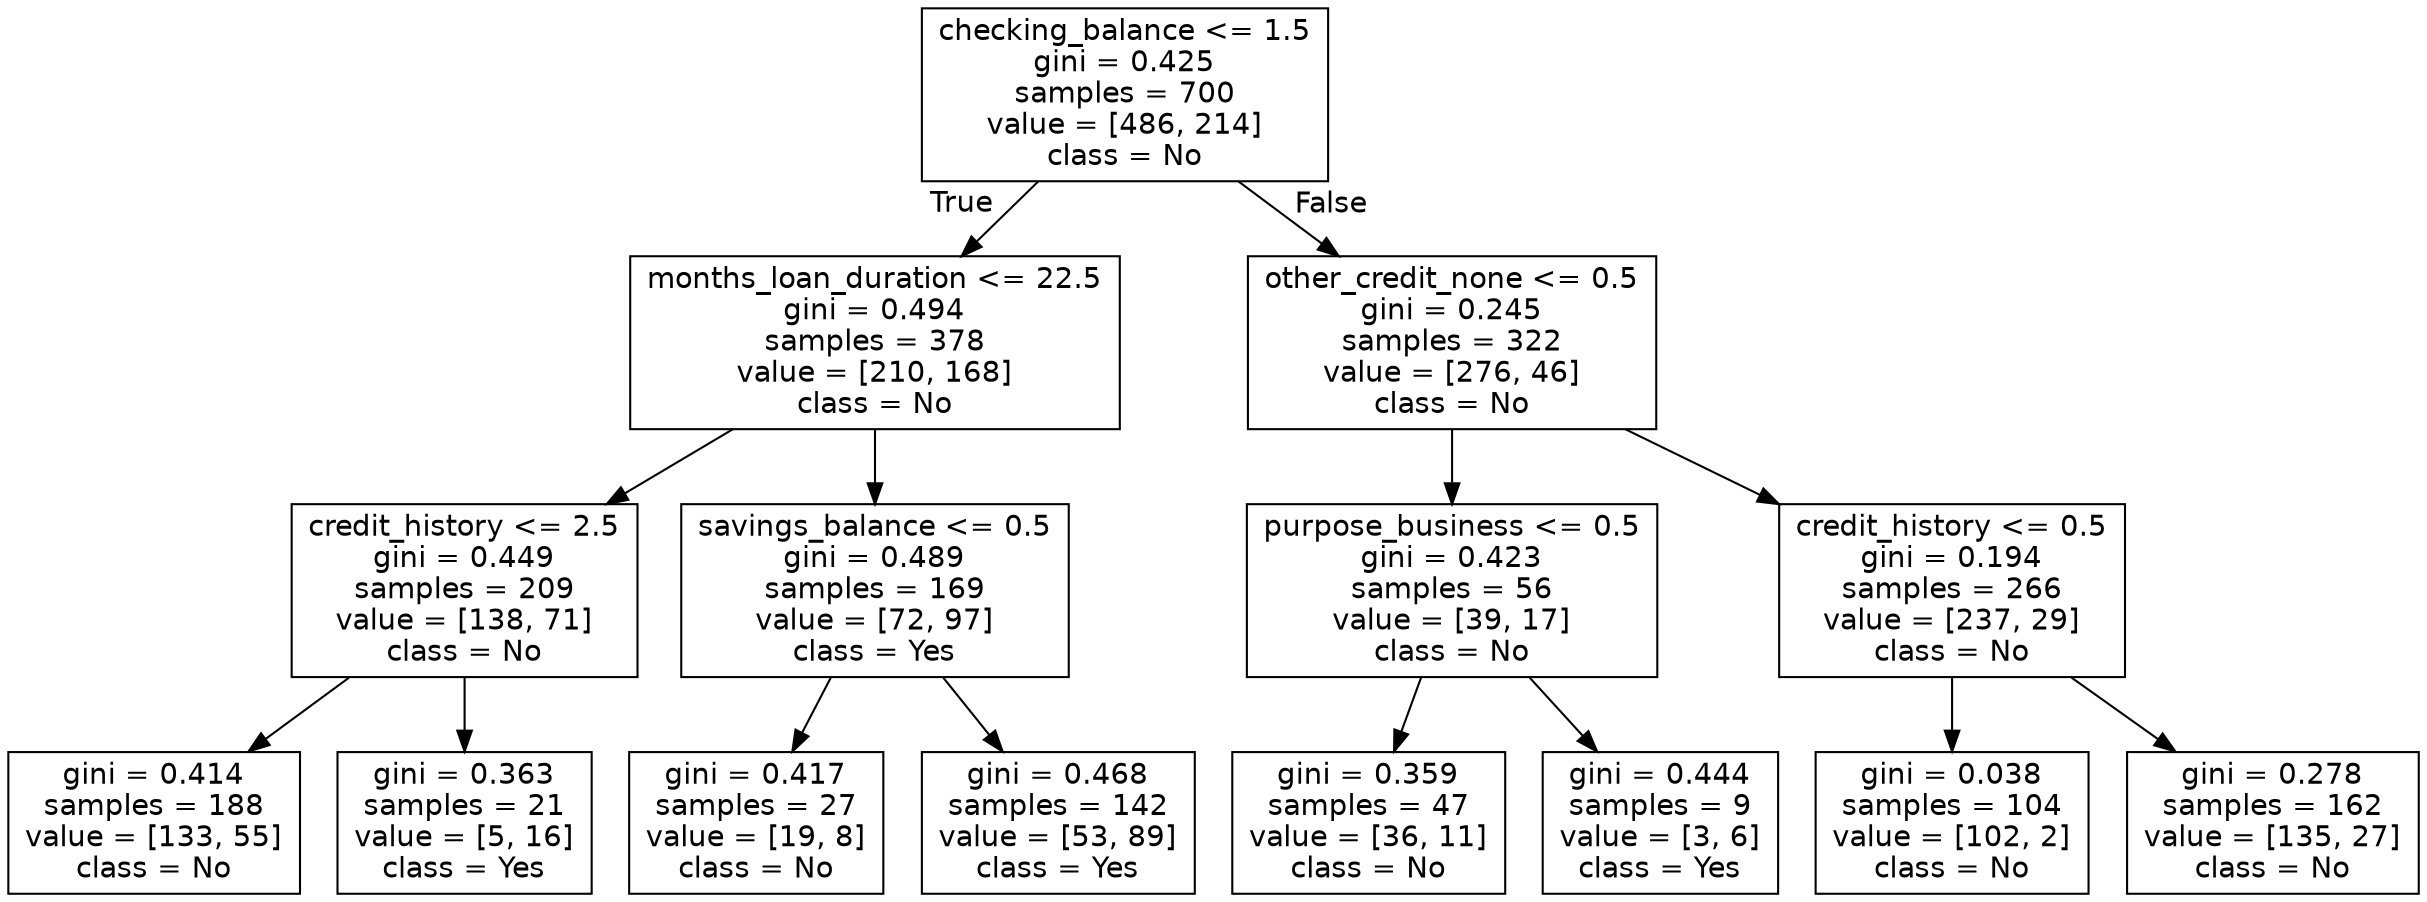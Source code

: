 digraph Tree {
node [shape=box, fontname="helvetica"] ;
edge [fontname="helvetica"] ;
0 [label="checking_balance <= 1.5\ngini = 0.425\nsamples = 700\nvalue = [486, 214]\nclass = No"] ;
1 [label="months_loan_duration <= 22.5\ngini = 0.494\nsamples = 378\nvalue = [210, 168]\nclass = No"] ;
0 -> 1 [labeldistance=2.5, labelangle=45, headlabel="True"] ;
2 [label="credit_history <= 2.5\ngini = 0.449\nsamples = 209\nvalue = [138, 71]\nclass = No"] ;
1 -> 2 ;
3 [label="gini = 0.414\nsamples = 188\nvalue = [133, 55]\nclass = No"] ;
2 -> 3 ;
4 [label="gini = 0.363\nsamples = 21\nvalue = [5, 16]\nclass = Yes"] ;
2 -> 4 ;
5 [label="savings_balance <= 0.5\ngini = 0.489\nsamples = 169\nvalue = [72, 97]\nclass = Yes"] ;
1 -> 5 ;
6 [label="gini = 0.417\nsamples = 27\nvalue = [19, 8]\nclass = No"] ;
5 -> 6 ;
7 [label="gini = 0.468\nsamples = 142\nvalue = [53, 89]\nclass = Yes"] ;
5 -> 7 ;
8 [label="other_credit_none <= 0.5\ngini = 0.245\nsamples = 322\nvalue = [276, 46]\nclass = No"] ;
0 -> 8 [labeldistance=2.5, labelangle=-45, headlabel="False"] ;
9 [label="purpose_business <= 0.5\ngini = 0.423\nsamples = 56\nvalue = [39, 17]\nclass = No"] ;
8 -> 9 ;
10 [label="gini = 0.359\nsamples = 47\nvalue = [36, 11]\nclass = No"] ;
9 -> 10 ;
11 [label="gini = 0.444\nsamples = 9\nvalue = [3, 6]\nclass = Yes"] ;
9 -> 11 ;
12 [label="credit_history <= 0.5\ngini = 0.194\nsamples = 266\nvalue = [237, 29]\nclass = No"] ;
8 -> 12 ;
13 [label="gini = 0.038\nsamples = 104\nvalue = [102, 2]\nclass = No"] ;
12 -> 13 ;
14 [label="gini = 0.278\nsamples = 162\nvalue = [135, 27]\nclass = No"] ;
12 -> 14 ;
}